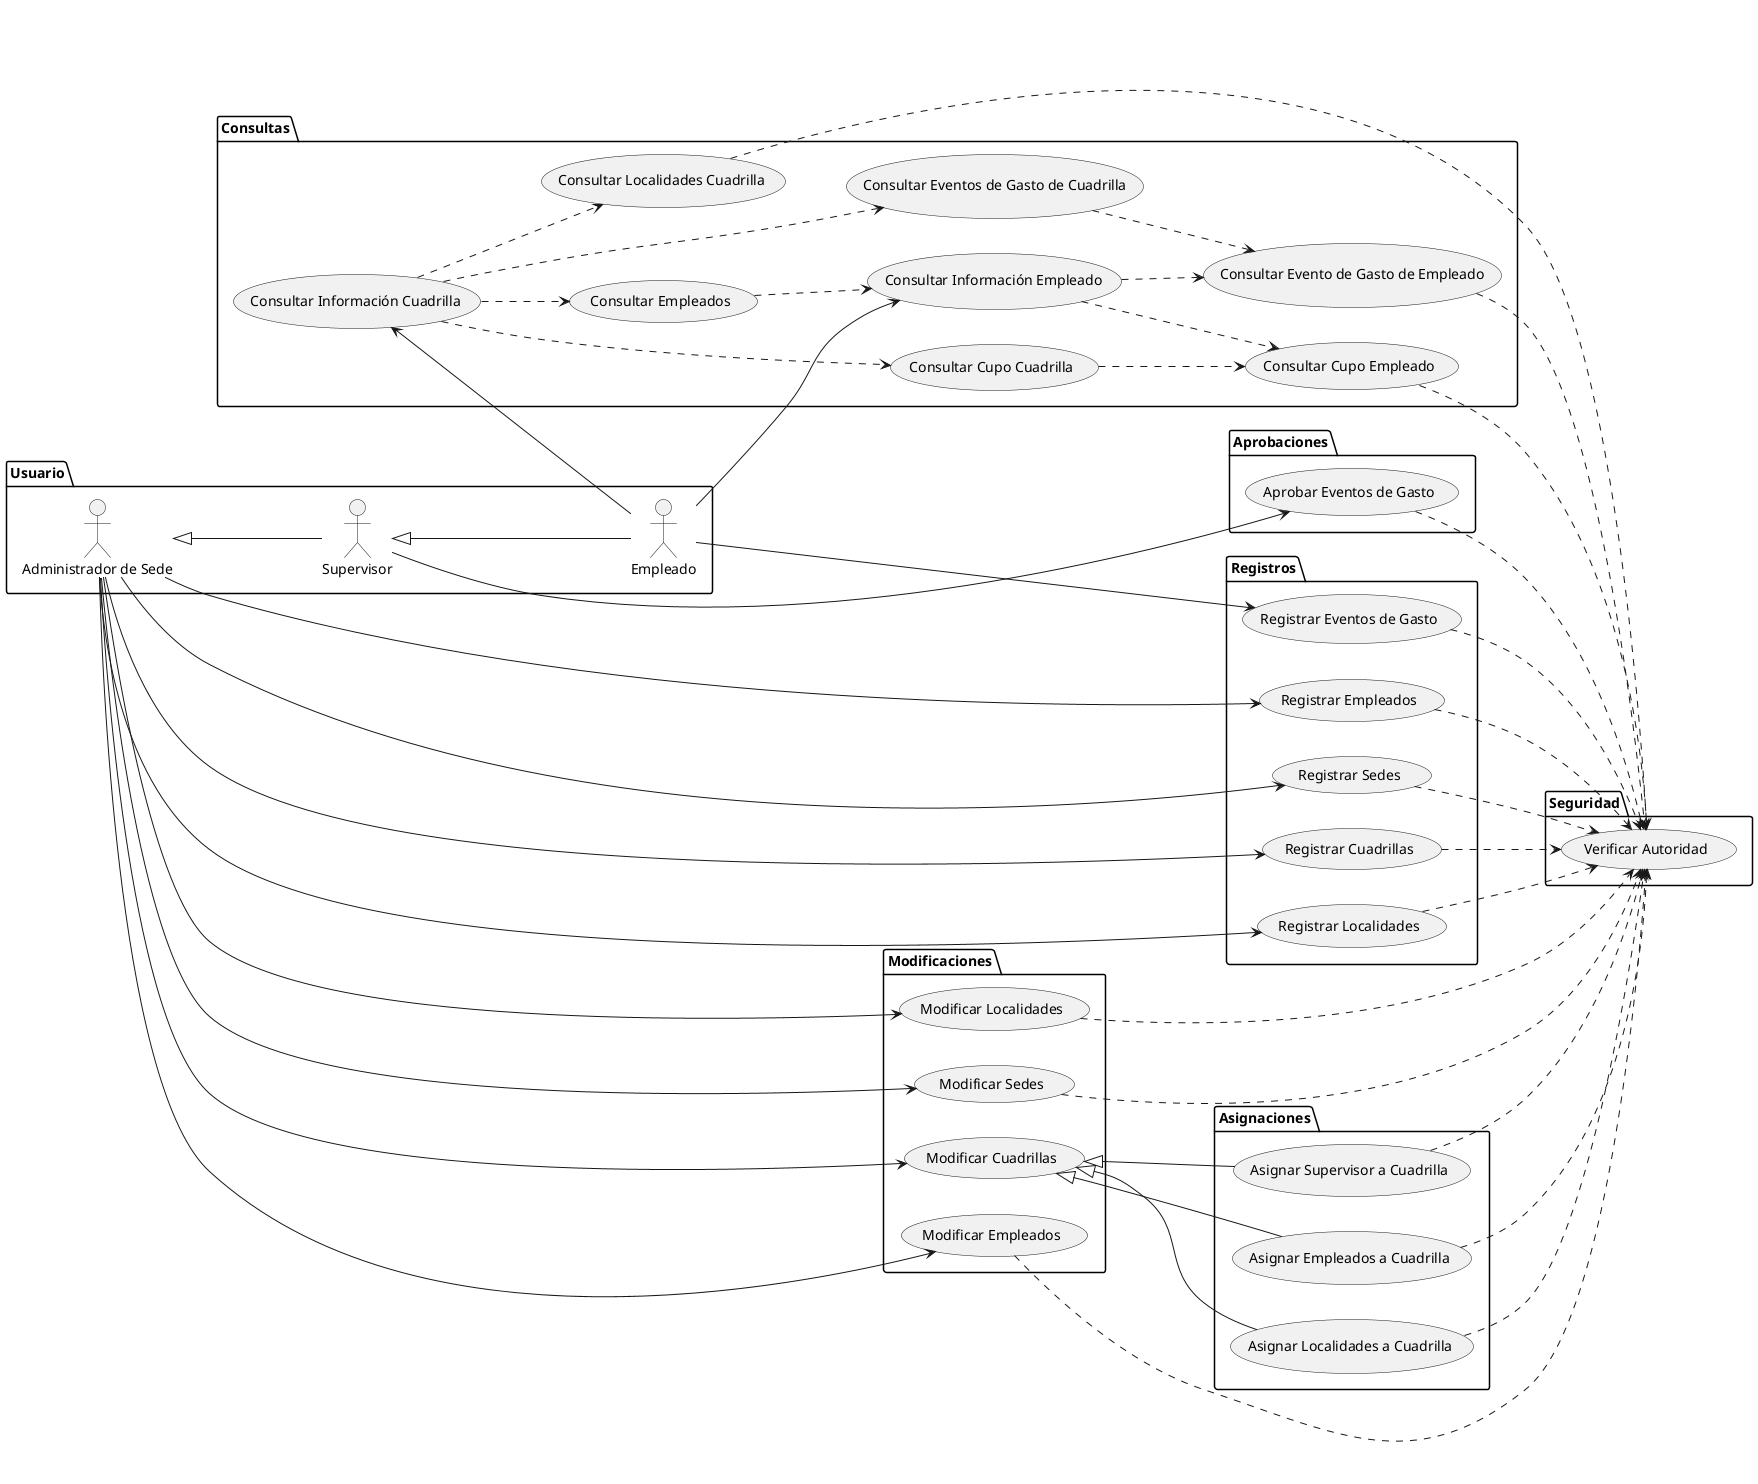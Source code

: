 @startuml
'https://plantuml.com/use-case-diagram
left to right direction

package Usuario {
    actor "Administrador de Sede" as A
    actor "Supervisor" as S
    actor "Empleado" as E
}

package Consultas {
    usecase "Consultar Información Empleado" as C1
    usecase "Consultar Información Cuadrilla" as C2
    usecase "Consultar Cupo Empleado" as C3
    usecase "Consultar Empleados" as C4
    usecase "Consultar Cupo Cuadrilla" as C5
    usecase "Consultar Localidades Cuadrilla" as C6
    usecase "Consultar Evento de Gasto de Empleado" as C7
    usecase "Consultar Eventos de Gasto de Cuadrilla" as C8
}

C1 ..> C3
C1 ..> C7
C2 ..> C4
C2 ..> C5
C2 ..> C8
C2 ..> C6
C4 ..> C1
C5 ..> C3
C8 ..> C7
package Registros {
    usecase "Registrar Empleados" as R1
    usecase "Registrar Sedes" as R2
    usecase "Registrar Cuadrillas" as R3
    usecase "Registrar Localidades" as R4
    usecase "Registrar Eventos de Gasto" as R5
}

package Modificaciones {
    usecase "Modificar Empleados" as M1
    usecase "Modificar Sedes" as M2
    usecase "Modificar Cuadrillas" as M3
    usecase "Modificar Localidades" as M4
}

package Asignaciones {
    usecase "Asignar Supervisor a Cuadrilla" as A2
    usecase "Asignar Empleados a Cuadrilla" as A3
    usecase "Asignar Localidades a Cuadrilla" as A4
}

package Aprobaciones {
    usecase "Aprobar Eventos de Gasto" as AA1
}

package Seguridad {
    usecase "Verificar Autoridad" as S1
}


A <|-- S
S <|-- E

'Usos Empleado
E --> C1
E --> C2
E --> R5

'Usos Supervisor
S --> AA1

'Usos Admin de Sede
A --> R1
A --> R2
A --> R3
A --> R4
A --> M1
A --> M2
A --> M3
A --> M4
'Inclusión de Seguridad
A2 ..> S1
A3 ..> S1
A4 ..> S1
AA1 ..> S1
C3 ..> S1
C6 ..> S1
C7 ..> S1
M1 ..> S1
M2 ..> S1
M4 ..> S1
R1 ..> S1
R2 ..> S1
R3 ..> S1
R4 ..> S1
R5 ..> S1

'Extensión de Asignaciones
M3 <|-- A2
M3 <|-- A3
M3 <|-- A4


@enduml